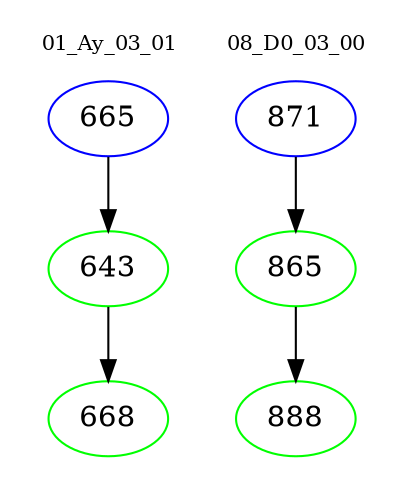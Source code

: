 digraph{
subgraph cluster_0 {
color = white
label = "01_Ay_03_01";
fontsize=10;
T0_665 [label="665", color="blue"]
T0_665 -> T0_643 [color="black"]
T0_643 [label="643", color="green"]
T0_643 -> T0_668 [color="black"]
T0_668 [label="668", color="green"]
}
subgraph cluster_1 {
color = white
label = "08_D0_03_00";
fontsize=10;
T1_871 [label="871", color="blue"]
T1_871 -> T1_865 [color="black"]
T1_865 [label="865", color="green"]
T1_865 -> T1_888 [color="black"]
T1_888 [label="888", color="green"]
}
}
